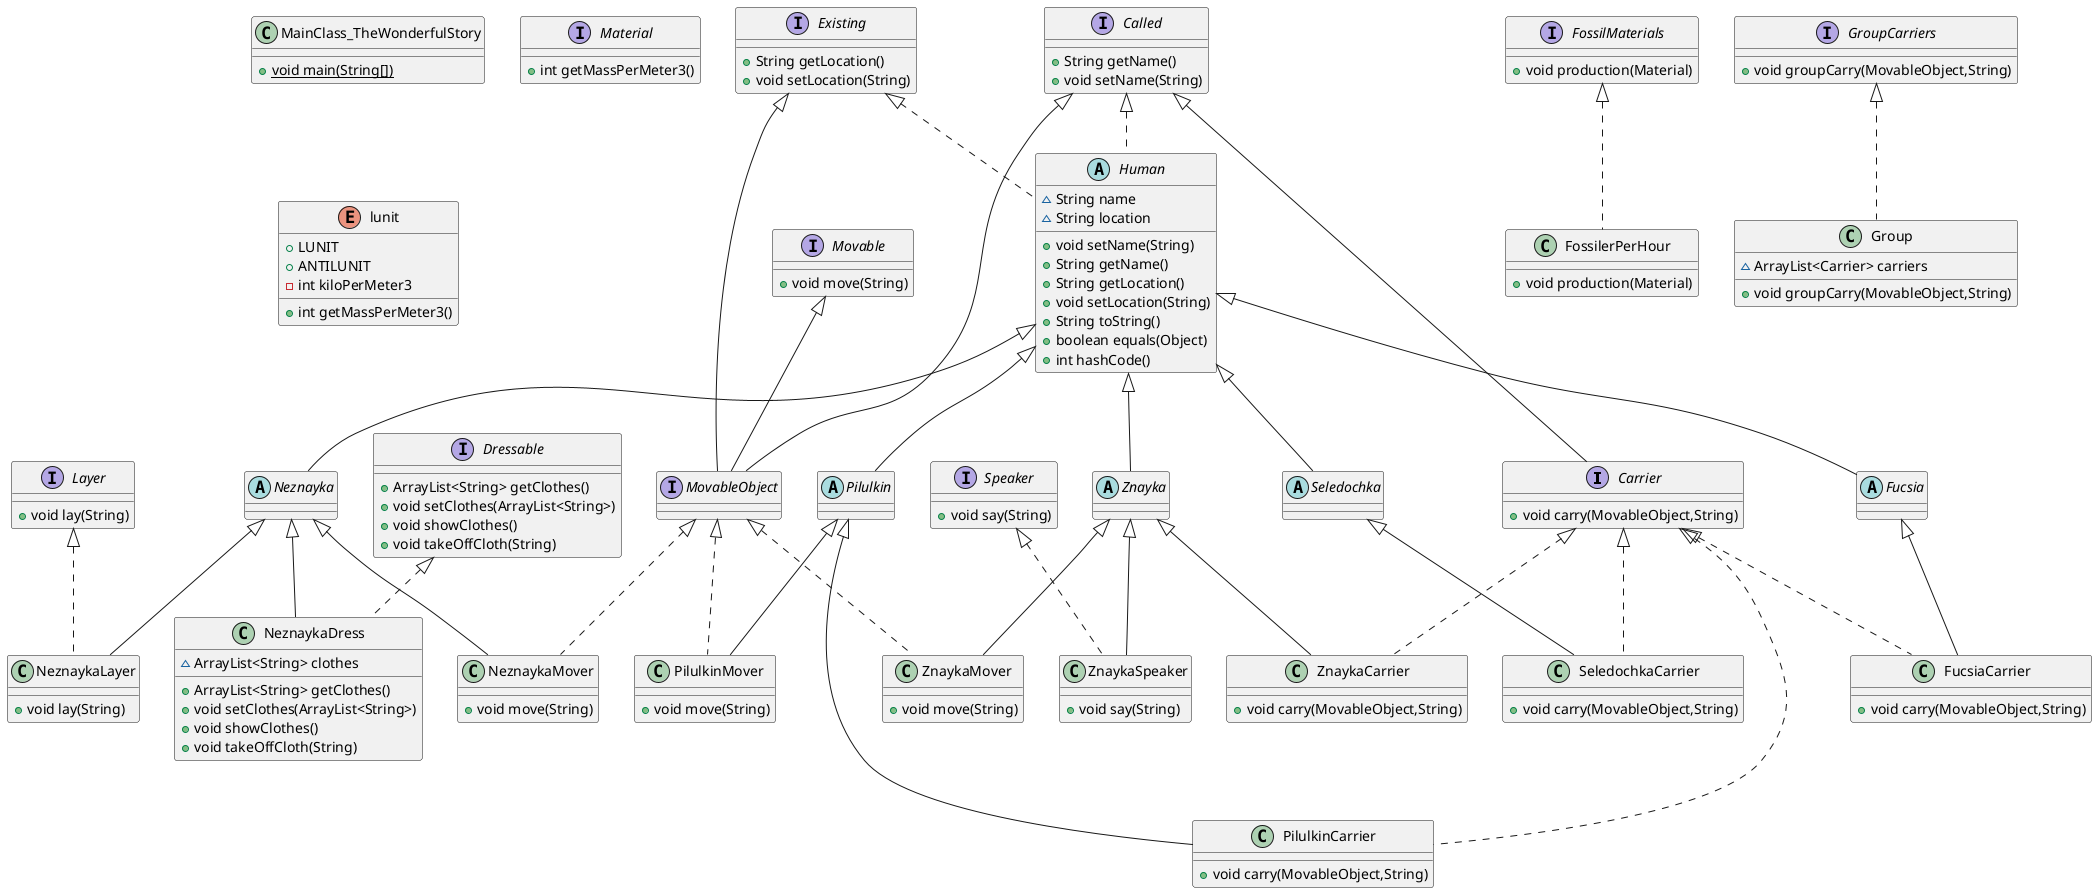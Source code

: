 @startuml
interface Carrier {
+ void carry(MovableObject,String)
}
class ZnaykaSpeaker {
+ void say(String)
}
interface Movable {
+ void move(String)
}
interface Existing {
+ String getLocation()
+ void setLocation(String)
}
abstract class Pilulkin {
}
class FucsiaCarrier {
+ void carry(MovableObject,String)
}
class MainClass_TheWonderfulStory {
+ {static} void main(String[])
}
interface MovableObject {
}
class NeznaykaMover {
+ void move(String)
}
abstract class Seledochka {
}
class FossilerPerHour {
+ void production(Material)
}
class ZnaykaMover {
+ void move(String)
}
interface Layer {
+ void lay(String)
}
interface Called {
+ String getName()
+ void setName(String)
}
interface Dressable {
+ ArrayList<String> getClothes()
+ void setClothes(ArrayList<String>)
+ void showClothes()
+ void takeOffCloth(String)
}
interface Material {
+ int getMassPerMeter3()
}
interface GroupCarriers {
+ void groupCarry(MovableObject,String)
}
class ZnaykaCarrier {
+ void carry(MovableObject,String)
}
class NeznaykaLayer {
+ void lay(String)
}
interface Speaker {
+ void say(String)
}
enum lunit {
+  LUNIT
+  ANTILUNIT
- int kiloPerMeter3
+ int getMassPerMeter3()
}
class PilulkinCarrier {
+ void carry(MovableObject,String)
}
abstract class Fucsia {
}
abstract class Neznayka {
}
class Group {
~ ArrayList<Carrier> carriers
+ void groupCarry(MovableObject,String)
}
abstract class Human {
~ String name
~ String location
+ void setName(String)
+ String getName()
+ String getLocation()
+ void setLocation(String)
+ String toString()
+ boolean equals(Object)
+ int hashCode()
}
abstract class Znayka {
}
class PilulkinMover {
+ void move(String)
}
class SeledochkaCarrier {
+ void carry(MovableObject,String)
}
class NeznaykaDress {
~ ArrayList<String> clothes
+ ArrayList<String> getClothes()
+ void setClothes(ArrayList<String>)
+ void showClothes()
+ void takeOffCloth(String)
}
interface FossilMaterials {
+ void production(Material)
}


Called <|-- Carrier
Speaker <|.. ZnaykaSpeaker
Znayka <|-- ZnaykaSpeaker
Human <|-- Pilulkin
Carrier <|.. FucsiaCarrier
Fucsia <|-- FucsiaCarrier
Movable <|-- MovableObject
Called <|-- MovableObject
Existing <|-- MovableObject
MovableObject <|.. NeznaykaMover
Neznayka <|-- NeznaykaMover
Human <|-- Seledochka
FossilMaterials <|.. FossilerPerHour
MovableObject <|.. ZnaykaMover
Znayka <|-- ZnaykaMover
Carrier <|.. ZnaykaCarrier
Znayka <|-- ZnaykaCarrier
Layer <|.. NeznaykaLayer
Neznayka <|-- NeznaykaLayer
Carrier <|.. PilulkinCarrier
Pilulkin <|-- PilulkinCarrier
Human <|-- Fucsia
Human <|-- Neznayka
GroupCarriers <|.. Group
Called <|.. Human
Existing <|.. Human
Human <|-- Znayka
MovableObject <|.. PilulkinMover
Pilulkin <|-- PilulkinMover
Carrier <|.. SeledochkaCarrier
Seledochka <|-- SeledochkaCarrier
Dressable <|.. NeznaykaDress
Neznayka <|-- NeznaykaDress
@enduml